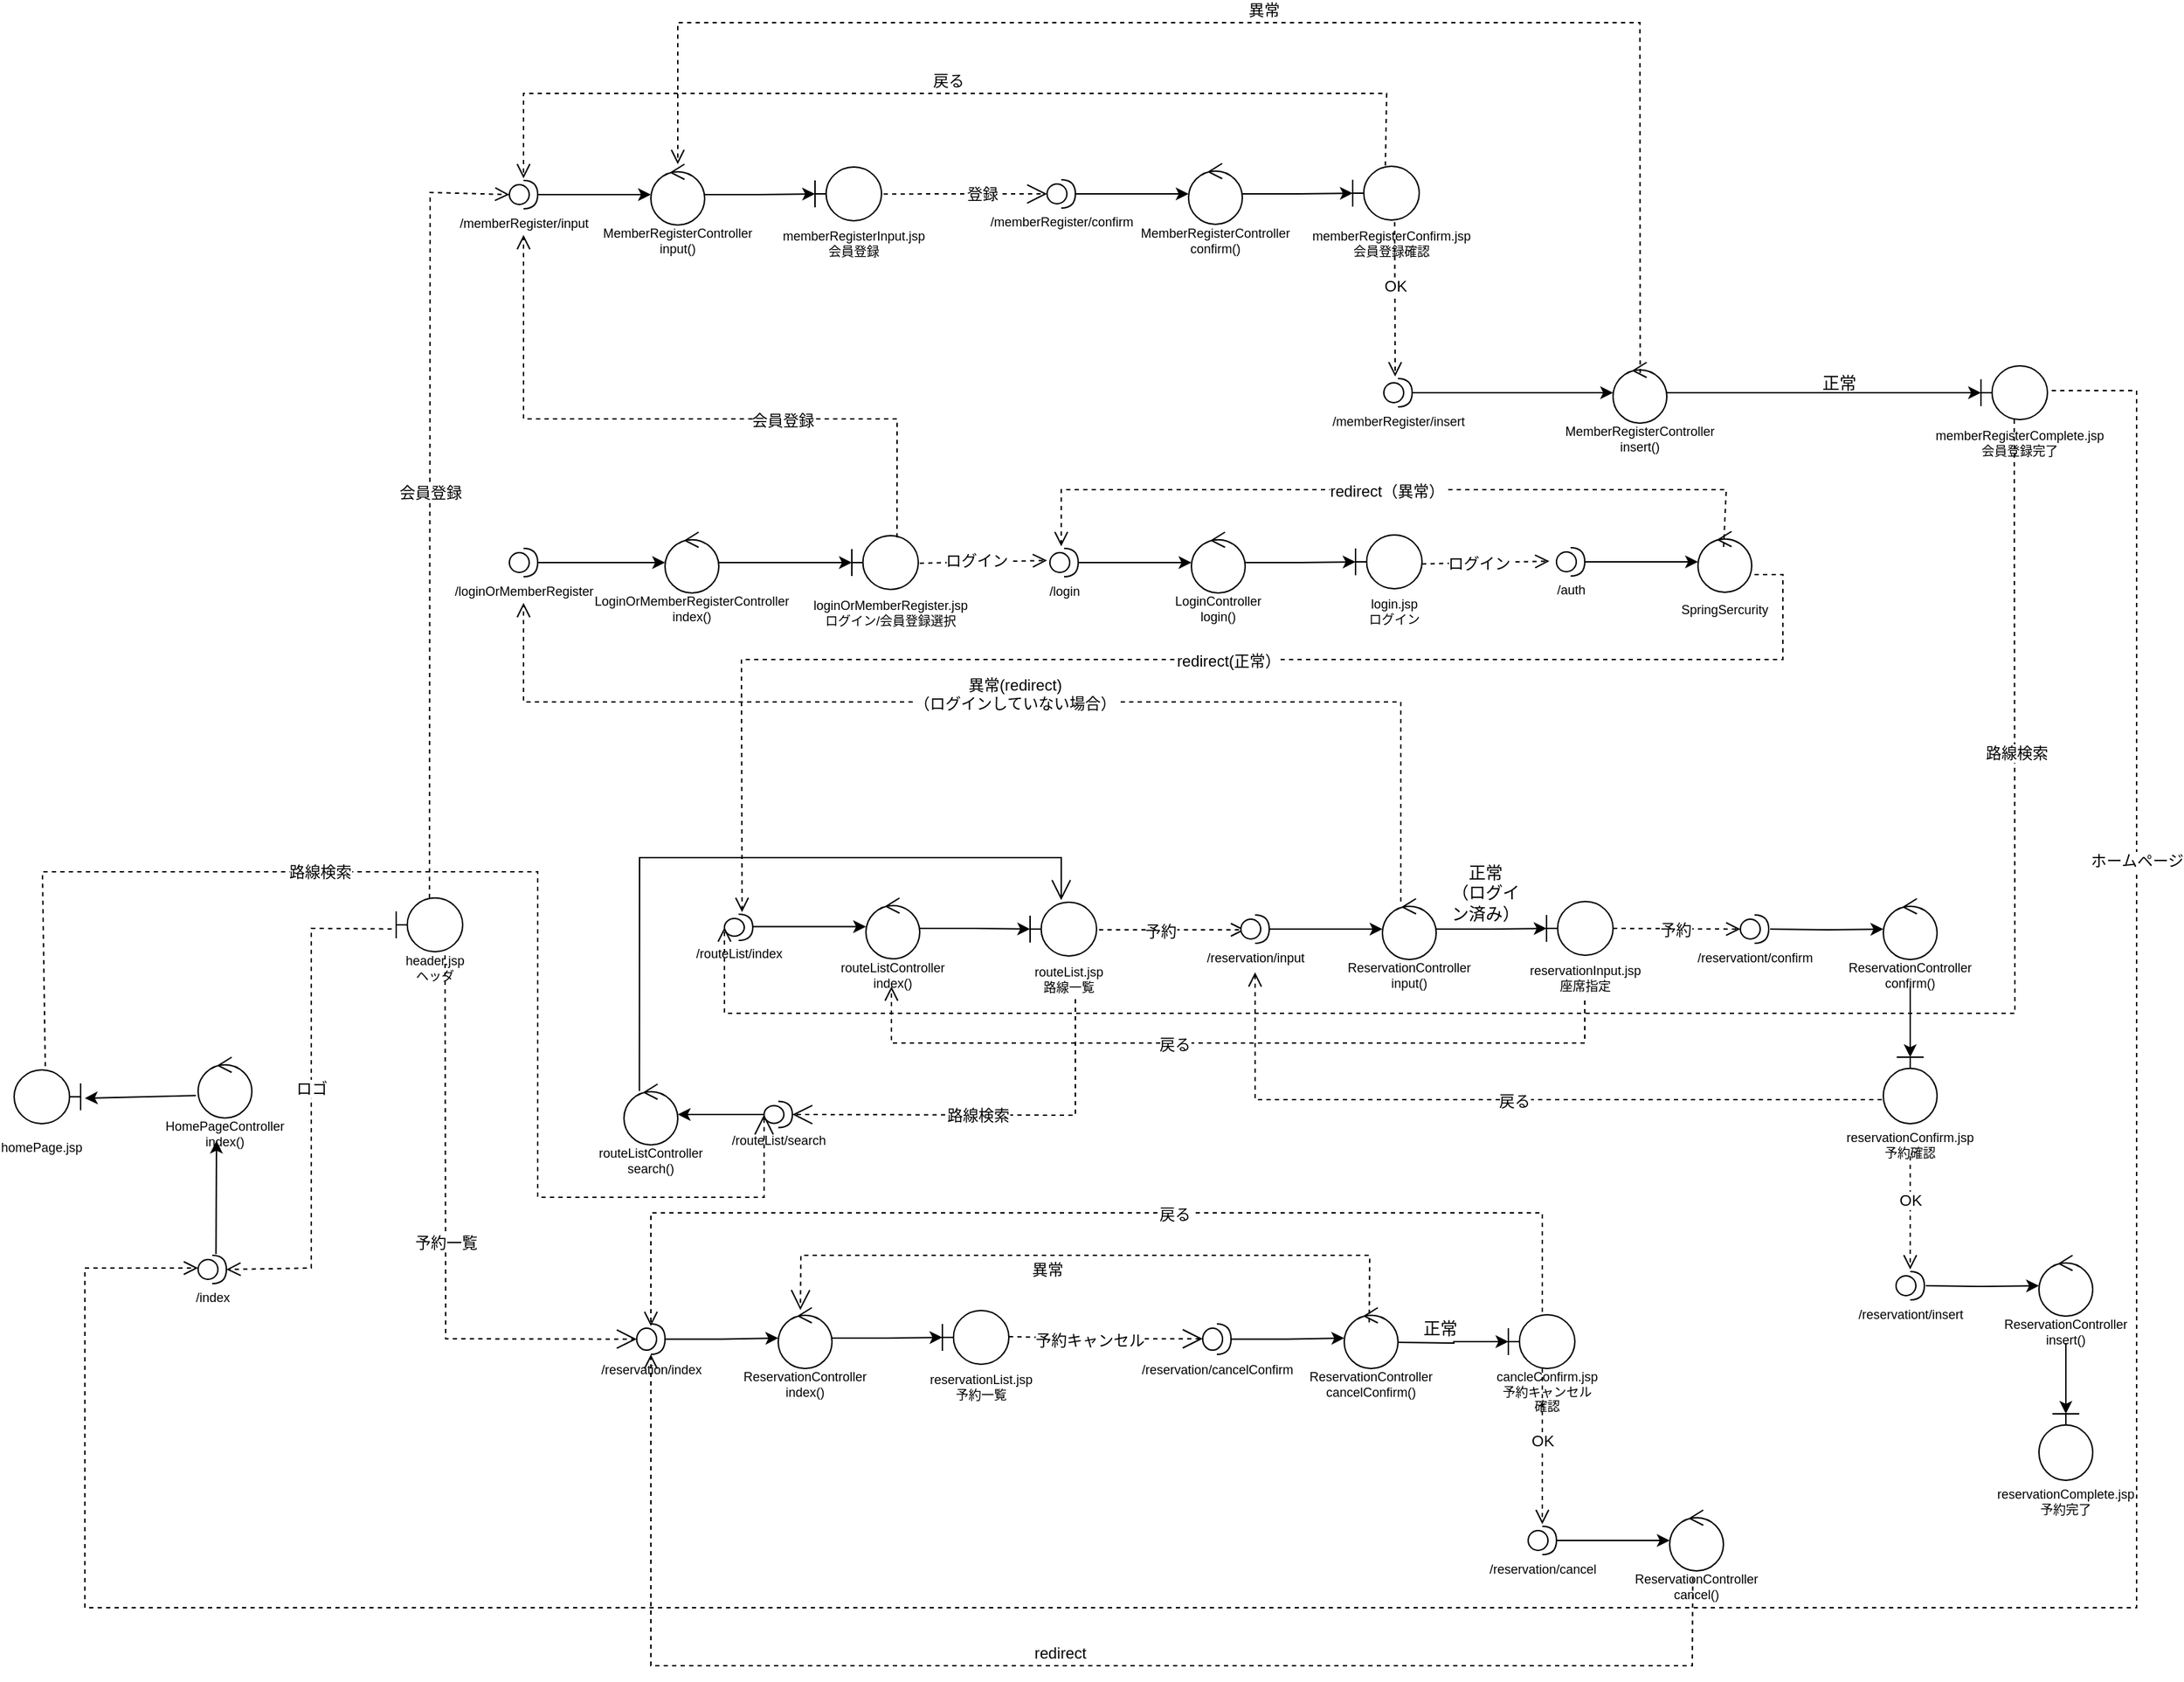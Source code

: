 <mxfile version="20.3.0" type="device"><diagram id="6Cb5IpWvnd3WhdUAS9s1" name="ページ1"><mxGraphModel dx="4401" dy="4238" grid="1" gridSize="10" guides="1" tooltips="1" connect="1" arrows="1" fold="1" page="1" pageScale="1" pageWidth="2339" pageHeight="3300" math="0" shadow="0"><root><mxCell id="0"/><mxCell id="1" parent="0"/><mxCell id="RVvBWPN49YnD_8l-aVt--1" value="/routeList/index" style="shape=providedRequiredInterface;html=1;verticalLabelPosition=bottom;spacingTop=0;fontSize=9;" vertex="1" parent="1"><mxGeometry x="-1788" y="-1850" width="20" height="18.5" as="geometry"/></mxCell><mxCell id="RVvBWPN49YnD_8l-aVt--5" value="" style="edgeStyle=orthogonalEdgeStyle;rounded=0;orthogonalLoop=1;jettySize=auto;html=1;" edge="1" parent="1" source="RVvBWPN49YnD_8l-aVt--2" target="RVvBWPN49YnD_8l-aVt--3"><mxGeometry relative="1" as="geometry"/></mxCell><mxCell id="RVvBWPN49YnD_8l-aVt--2" value="&lt;div&gt;&lt;br&gt;routeListController&lt;/div&gt;&lt;div&gt;index()&lt;/div&gt;" style="ellipse;shape=umlControl;whiteSpace=wrap;html=1;spacingTop=50;fontSize=9;" vertex="1" parent="1"><mxGeometry x="-1688" y="-1861.5" width="38" height="43" as="geometry"/></mxCell><mxCell id="RVvBWPN49YnD_8l-aVt--3" value="&lt;div&gt;&lt;br&gt;routeList.jsp路線&lt;span style=&quot;background-color: initial;&quot;&gt;一覧&lt;/span&gt;&lt;/div&gt;" style="shape=umlBoundary;whiteSpace=wrap;html=1;spacingTop=60;fontSize=9;" vertex="1" parent="1"><mxGeometry x="-1572" y="-1858.5" width="47" height="38" as="geometry"/></mxCell><mxCell id="RVvBWPN49YnD_8l-aVt--11" value="&lt;div&gt;header.jsp&lt;/div&gt;&lt;div&gt;ヘッダ&lt;/div&gt;" style="shape=umlBoundary;whiteSpace=wrap;html=1;spacingTop=60;fontSize=9;" vertex="1" parent="1"><mxGeometry x="-2020" y="-1861.5" width="47" height="38" as="geometry"/></mxCell><mxCell id="RVvBWPN49YnD_8l-aVt--15" value="路線検索" style="endArrow=open;endSize=12;dashed=1;html=1;rounded=0;exitX=0.532;exitY=1.07;exitDx=0;exitDy=0;exitPerimeter=0;entryX=0;entryY=0.5;entryDx=0;entryDy=0;entryPerimeter=0;" edge="1" parent="1" source="RVvBWPN49YnD_8l-aVt--150" target="RVvBWPN49YnD_8l-aVt--154"><mxGeometry x="-0.287" width="160" relative="1" as="geometry"><mxPoint x="-1970" y="-1839" as="sourcePoint"/><mxPoint x="-1920" y="-1660" as="targetPoint"/><Array as="points"><mxPoint x="-2270" y="-1880"/><mxPoint x="-1920" y="-1880"/><mxPoint x="-1920" y="-1839"/><mxPoint x="-1920" y="-1650"/><mxPoint x="-1760" y="-1650"/></Array><mxPoint as="offset"/></mxGeometry></mxCell><mxCell id="RVvBWPN49YnD_8l-aVt--16" value="予約一覧" style="endArrow=open;endSize=12;dashed=1;html=1;rounded=0;entryX=0;entryY=0.5;entryDx=0;entryDy=0;entryPerimeter=0;" edge="1" parent="1" target="RVvBWPN49YnD_8l-aVt--18"><mxGeometry width="160" relative="1" as="geometry"><mxPoint x="-1985.468" y="-1821" as="sourcePoint"/><mxPoint x="-1985" y="-1547" as="targetPoint"/><Array as="points"><mxPoint x="-1985" y="-1550"/></Array></mxGeometry></mxCell><mxCell id="RVvBWPN49YnD_8l-aVt--17" value="" style="edgeStyle=orthogonalEdgeStyle;rounded=0;orthogonalLoop=1;jettySize=auto;html=1;" edge="1" parent="1" source="RVvBWPN49YnD_8l-aVt--18" target="RVvBWPN49YnD_8l-aVt--20"><mxGeometry relative="1" as="geometry"/></mxCell><mxCell id="RVvBWPN49YnD_8l-aVt--18" value="/reservation/index" style="shape=providedRequiredInterface;html=1;verticalLabelPosition=bottom;spacingTop=0;fontSize=9;" vertex="1" parent="1"><mxGeometry x="-1850" y="-1560.5" width="20" height="21.5" as="geometry"/></mxCell><mxCell id="RVvBWPN49YnD_8l-aVt--19" value="" style="edgeStyle=orthogonalEdgeStyle;rounded=0;orthogonalLoop=1;jettySize=auto;html=1;" edge="1" parent="1" source="RVvBWPN49YnD_8l-aVt--20" target="RVvBWPN49YnD_8l-aVt--21"><mxGeometry relative="1" as="geometry"/></mxCell><mxCell id="RVvBWPN49YnD_8l-aVt--20" value="&lt;div&gt;&lt;br&gt;ReservationController&lt;/div&gt;&lt;div&gt;index()&lt;/div&gt;" style="ellipse;shape=umlControl;whiteSpace=wrap;html=1;spacingTop=50;fontSize=9;" vertex="1" parent="1"><mxGeometry x="-1750" y="-1572" width="38" height="43" as="geometry"/></mxCell><mxCell id="RVvBWPN49YnD_8l-aVt--21" value="&lt;div&gt;&lt;br&gt;reservationList.jsp&lt;/div&gt;&lt;div&gt;予約一覧&lt;/div&gt;" style="shape=umlBoundary;whiteSpace=wrap;html=1;spacingTop=60;fontSize=9;" vertex="1" parent="1"><mxGeometry x="-1634" y="-1570" width="47" height="38" as="geometry"/></mxCell><mxCell id="RVvBWPN49YnD_8l-aVt--26" value="予約キャンセル" style="endArrow=open;endSize=12;dashed=1;html=1;rounded=0;" edge="1" parent="1"><mxGeometry x="-0.167" y="-1" width="160" relative="1" as="geometry"><mxPoint x="-1587" y="-1551.5" as="sourcePoint"/><mxPoint x="-1450" y="-1550" as="targetPoint"/><mxPoint as="offset"/><Array as="points"><mxPoint x="-1510" y="-1550"/></Array></mxGeometry></mxCell><mxCell id="RVvBWPN49YnD_8l-aVt--27" value="" style="edgeStyle=orthogonalEdgeStyle;rounded=0;orthogonalLoop=1;jettySize=auto;html=1;" edge="1" parent="1" source="RVvBWPN49YnD_8l-aVt--28" target="RVvBWPN49YnD_8l-aVt--30"><mxGeometry relative="1" as="geometry"/></mxCell><mxCell id="RVvBWPN49YnD_8l-aVt--28" value="/reservation/cancelConfirm" style="shape=providedRequiredInterface;html=1;verticalLabelPosition=bottom;spacingTop=0;fontSize=9;" vertex="1" parent="1"><mxGeometry x="-1450" y="-1560.5" width="20" height="21.5" as="geometry"/></mxCell><mxCell id="RVvBWPN49YnD_8l-aVt--30" value="&lt;div&gt;&lt;br&gt;ReservationController&lt;/div&gt;&lt;div&gt;cancelConfirm()&lt;/div&gt;" style="ellipse;shape=umlControl;whiteSpace=wrap;html=1;spacingTop=50;fontSize=9;" vertex="1" parent="1"><mxGeometry x="-1350" y="-1572" width="38" height="43" as="geometry"/></mxCell><mxCell id="RVvBWPN49YnD_8l-aVt--35" value="" style="edgeStyle=orthogonalEdgeStyle;rounded=0;orthogonalLoop=1;jettySize=auto;html=1;" edge="1" parent="1"><mxGeometry relative="1" as="geometry"><mxPoint x="-1768" y="-1841.25" as="sourcePoint"/><mxPoint x="-1688" y="-1841.25" as="targetPoint"/></mxGeometry></mxCell><mxCell id="RVvBWPN49YnD_8l-aVt--36" value="異常" style="endArrow=open;endSize=12;dashed=1;html=1;rounded=0;exitX=0.465;exitY=0.24;exitDx=0;exitDy=0;exitPerimeter=0;entryX=0.412;entryY=0.039;entryDx=0;entryDy=0;entryPerimeter=0;" edge="1" parent="1" source="RVvBWPN49YnD_8l-aVt--30" target="RVvBWPN49YnD_8l-aVt--20"><mxGeometry x="0.128" y="10" width="160" relative="1" as="geometry"><mxPoint x="-1430" y="-1649" as="sourcePoint"/><mxPoint x="-1260" y="-1648" as="targetPoint"/><mxPoint as="offset"/><Array as="points"><mxPoint x="-1332" y="-1609"/><mxPoint x="-1734" y="-1609"/></Array></mxGeometry></mxCell><mxCell id="RVvBWPN49YnD_8l-aVt--40" value="" style="edgeStyle=orthogonalEdgeStyle;rounded=0;orthogonalLoop=1;jettySize=auto;html=1;" edge="1" parent="1" target="RVvBWPN49YnD_8l-aVt--41"><mxGeometry relative="1" as="geometry"><mxPoint x="-1312" y="-1547.5" as="sourcePoint"/></mxGeometry></mxCell><mxCell id="RVvBWPN49YnD_8l-aVt--41" value="&lt;div&gt;&lt;br&gt;cancleConfirm.jsp&lt;/div&gt;&lt;div&gt;予約キャンセル確認&lt;/div&gt;" style="shape=umlBoundary;whiteSpace=wrap;html=1;spacingTop=60;fontSize=9;" vertex="1" parent="1"><mxGeometry x="-1234" y="-1567" width="47" height="38" as="geometry"/></mxCell><mxCell id="RVvBWPN49YnD_8l-aVt--42" value="正常" style="text;html=1;strokeColor=none;fillColor=none;align=center;verticalAlign=middle;whiteSpace=wrap;rounded=0;" vertex="1" parent="1"><mxGeometry x="-1312" y="-1572" width="60" height="30" as="geometry"/></mxCell><mxCell id="RVvBWPN49YnD_8l-aVt--45" value="戻る" style="html=1;verticalAlign=bottom;endArrow=open;dashed=1;endSize=8;rounded=0;entryX=0.5;entryY=0.07;entryDx=0;entryDy=0;entryPerimeter=0;" edge="1" parent="1" target="RVvBWPN49YnD_8l-aVt--18"><mxGeometry x="-0.154" y="10" relative="1" as="geometry"><mxPoint x="-1210" y="-1569" as="sourcePoint"/><mxPoint x="-1210" y="-1639" as="targetPoint"/><Array as="points"><mxPoint x="-1210" y="-1639"/><mxPoint x="-1840" y="-1639"/></Array><mxPoint as="offset"/></mxGeometry></mxCell><mxCell id="RVvBWPN49YnD_8l-aVt--46" value="OK" style="html=1;verticalAlign=bottom;endArrow=open;dashed=1;endSize=8;rounded=0;" edge="1" parent="1"><mxGeometry x="0.091" relative="1" as="geometry"><mxPoint x="-1210" y="-1529" as="sourcePoint"/><mxPoint x="-1210" y="-1419" as="targetPoint"/><mxPoint as="offset"/></mxGeometry></mxCell><mxCell id="RVvBWPN49YnD_8l-aVt--47" value="" style="edgeStyle=orthogonalEdgeStyle;rounded=0;orthogonalLoop=1;jettySize=auto;html=1;" edge="1" parent="1" source="RVvBWPN49YnD_8l-aVt--48" target="RVvBWPN49YnD_8l-aVt--50"><mxGeometry relative="1" as="geometry"/></mxCell><mxCell id="RVvBWPN49YnD_8l-aVt--48" value="/reservation/cancel" style="shape=providedRequiredInterface;html=1;verticalLabelPosition=bottom;spacingTop=0;fontSize=9;" vertex="1" parent="1"><mxGeometry x="-1220" y="-1417.5" width="20" height="20" as="geometry"/></mxCell><mxCell id="RVvBWPN49YnD_8l-aVt--50" value="&lt;div&gt;&lt;br&gt;ReservationController&lt;/div&gt;&lt;div&gt;cancel()&lt;/div&gt;" style="ellipse;shape=umlControl;whiteSpace=wrap;html=1;spacingTop=50;fontSize=9;" vertex="1" parent="1"><mxGeometry x="-1120" y="-1429" width="38" height="43" as="geometry"/></mxCell><mxCell id="RVvBWPN49YnD_8l-aVt--57" value="redirect" style="html=1;verticalAlign=bottom;endArrow=open;dashed=1;endSize=8;rounded=0;exitX=0.43;exitY=1.116;exitDx=0;exitDy=0;exitPerimeter=0;" edge="1" parent="1" source="RVvBWPN49YnD_8l-aVt--50" target="RVvBWPN49YnD_8l-aVt--18"><mxGeometry relative="1" as="geometry"><mxPoint x="-1100" y="-1359" as="sourcePoint"/><mxPoint x="-1610" y="-1499" as="targetPoint"/><Array as="points"><mxPoint x="-1104" y="-1319"/><mxPoint x="-1610" y="-1319"/><mxPoint x="-1840" y="-1319"/></Array></mxGeometry></mxCell><mxCell id="RVvBWPN49YnD_8l-aVt--58" value="" style="edgeStyle=orthogonalEdgeStyle;rounded=0;orthogonalLoop=1;jettySize=auto;html=1;" edge="1" parent="1" source="RVvBWPN49YnD_8l-aVt--59" target="RVvBWPN49YnD_8l-aVt--61"><mxGeometry relative="1" as="geometry"/></mxCell><mxCell id="RVvBWPN49YnD_8l-aVt--59" value="/memberRegister/input" style="shape=providedRequiredInterface;html=1;verticalLabelPosition=bottom;spacingTop=0;fontSize=9;" vertex="1" parent="1"><mxGeometry x="-1940" y="-2368.5" width="20" height="20" as="geometry"/></mxCell><mxCell id="RVvBWPN49YnD_8l-aVt--60" value="" style="edgeStyle=orthogonalEdgeStyle;rounded=0;orthogonalLoop=1;jettySize=auto;html=1;" edge="1" parent="1" source="RVvBWPN49YnD_8l-aVt--61" target="RVvBWPN49YnD_8l-aVt--62"><mxGeometry relative="1" as="geometry"/></mxCell><mxCell id="RVvBWPN49YnD_8l-aVt--61" value="&lt;div&gt;&lt;br&gt;MemberRegisterController&lt;/div&gt;&lt;div&gt;input()&lt;/div&gt;" style="ellipse;shape=umlControl;whiteSpace=wrap;html=1;spacingTop=50;fontSize=9;" vertex="1" parent="1"><mxGeometry x="-1840" y="-2380" width="38" height="43" as="geometry"/></mxCell><mxCell id="RVvBWPN49YnD_8l-aVt--62" value="&lt;div&gt;&lt;br&gt;memberRegisterInput.jsp&lt;/div&gt;&lt;div&gt;会員登録&lt;/div&gt;" style="shape=umlBoundary;whiteSpace=wrap;html=1;spacingTop=60;fontSize=9;" vertex="1" parent="1"><mxGeometry x="-1724" y="-2378" width="47" height="38" as="geometry"/></mxCell><mxCell id="RVvBWPN49YnD_8l-aVt--63" value="会員登録" style="html=1;verticalAlign=bottom;endArrow=open;dashed=1;endSize=8;rounded=0;entryX=0;entryY=0.5;entryDx=0;entryDy=0;entryPerimeter=0;" edge="1" parent="1" source="RVvBWPN49YnD_8l-aVt--11" target="RVvBWPN49YnD_8l-aVt--59"><mxGeometry relative="1" as="geometry"><mxPoint x="-1520" y="-2250" as="sourcePoint"/><mxPoint x="-1600" y="-2250" as="targetPoint"/><Array as="points"><mxPoint x="-1996" y="-2360"/></Array></mxGeometry></mxCell><mxCell id="RVvBWPN49YnD_8l-aVt--64" value="" style="edgeStyle=orthogonalEdgeStyle;rounded=0;orthogonalLoop=1;jettySize=auto;html=1;" edge="1" parent="1" source="RVvBWPN49YnD_8l-aVt--65" target="RVvBWPN49YnD_8l-aVt--67"><mxGeometry relative="1" as="geometry"/></mxCell><mxCell id="RVvBWPN49YnD_8l-aVt--65" value="/memberRegister/confirm" style="shape=providedRequiredInterface;html=1;verticalLabelPosition=bottom;spacingTop=0;fontSize=9;" vertex="1" parent="1"><mxGeometry x="-1560" y="-2369" width="20" height="20" as="geometry"/></mxCell><mxCell id="RVvBWPN49YnD_8l-aVt--66" value="" style="edgeStyle=orthogonalEdgeStyle;rounded=0;orthogonalLoop=1;jettySize=auto;html=1;" edge="1" parent="1" source="RVvBWPN49YnD_8l-aVt--67" target="RVvBWPN49YnD_8l-aVt--68"><mxGeometry relative="1" as="geometry"/></mxCell><mxCell id="RVvBWPN49YnD_8l-aVt--67" value="&lt;div&gt;&lt;br&gt;MemberRegisterController&lt;/div&gt;&lt;div&gt;confirm()&lt;/div&gt;" style="ellipse;shape=umlControl;whiteSpace=wrap;html=1;spacingTop=50;fontSize=9;" vertex="1" parent="1"><mxGeometry x="-1460" y="-2380.5" width="38" height="43" as="geometry"/></mxCell><mxCell id="RVvBWPN49YnD_8l-aVt--68" value="&lt;div&gt;&lt;br&gt;memberRegisterConfirm.jsp&lt;/div&gt;&lt;div&gt;会員登録確認&lt;/div&gt;" style="shape=umlBoundary;whiteSpace=wrap;html=1;spacingTop=60;fontSize=9;" vertex="1" parent="1"><mxGeometry x="-1344" y="-2378.5" width="47" height="38" as="geometry"/></mxCell><mxCell id="RVvBWPN49YnD_8l-aVt--69" value="登録" style="endArrow=open;endSize=12;dashed=1;html=1;rounded=0;entryX=0;entryY=0.5;entryDx=0;entryDy=0;entryPerimeter=0;" edge="1" parent="1" target="RVvBWPN49YnD_8l-aVt--65"><mxGeometry x="0.2" width="160" relative="1" as="geometry"><mxPoint x="-1675.5" y="-2358.92" as="sourcePoint"/><mxPoint x="-1565.5" y="-2358.92" as="targetPoint"/><mxPoint as="offset"/></mxGeometry></mxCell><mxCell id="RVvBWPN49YnD_8l-aVt--71" value="" style="edgeStyle=orthogonalEdgeStyle;rounded=0;orthogonalLoop=1;jettySize=auto;html=1;" edge="1" parent="1" source="RVvBWPN49YnD_8l-aVt--72" target="RVvBWPN49YnD_8l-aVt--74"><mxGeometry relative="1" as="geometry"/></mxCell><mxCell id="RVvBWPN49YnD_8l-aVt--72" value="/memberRegister/insert" style="shape=providedRequiredInterface;html=1;verticalLabelPosition=bottom;spacingTop=0;fontSize=9;" vertex="1" parent="1"><mxGeometry x="-1322" y="-2228.5" width="20" height="20" as="geometry"/></mxCell><mxCell id="RVvBWPN49YnD_8l-aVt--73" value="" style="edgeStyle=orthogonalEdgeStyle;rounded=0;orthogonalLoop=1;jettySize=auto;html=1;" edge="1" parent="1" source="RVvBWPN49YnD_8l-aVt--74" target="RVvBWPN49YnD_8l-aVt--75"><mxGeometry relative="1" as="geometry"/></mxCell><mxCell id="RVvBWPN49YnD_8l-aVt--74" value="&lt;div&gt;&lt;br&gt;MemberRegisterController&lt;/div&gt;&lt;div&gt;insert()&lt;/div&gt;" style="ellipse;shape=umlControl;whiteSpace=wrap;html=1;spacingTop=50;fontSize=9;" vertex="1" parent="1"><mxGeometry x="-1160" y="-2240" width="38" height="43" as="geometry"/></mxCell><mxCell id="RVvBWPN49YnD_8l-aVt--75" value="&lt;div&gt;&lt;br&gt;memberRegisterComplete.jsp&lt;/div&gt;&lt;div&gt;会員登録完了&lt;/div&gt;" style="shape=umlBoundary;whiteSpace=wrap;html=1;spacingTop=60;fontSize=9;" vertex="1" parent="1"><mxGeometry x="-900" y="-2237.5" width="47" height="38" as="geometry"/></mxCell><mxCell id="RVvBWPN49YnD_8l-aVt--76" value="OK" style="html=1;verticalAlign=bottom;endArrow=open;dashed=1;endSize=8;rounded=0;exitX=0.631;exitY=1.038;exitDx=0;exitDy=0;exitPerimeter=0;" edge="1" parent="1" source="RVvBWPN49YnD_8l-aVt--68"><mxGeometry relative="1" as="geometry"><mxPoint x="-1310" y="-2310" as="sourcePoint"/><mxPoint x="-1314" y="-2230" as="targetPoint"/></mxGeometry></mxCell><mxCell id="RVvBWPN49YnD_8l-aVt--79" value="戻る" style="html=1;verticalAlign=bottom;endArrow=open;dashed=1;endSize=8;rounded=0;exitX=0.491;exitY=-0.014;exitDx=0;exitDy=0;exitPerimeter=0;" edge="1" parent="1" source="RVvBWPN49YnD_8l-aVt--68"><mxGeometry relative="1" as="geometry"><mxPoint x="-1440" y="-2250" as="sourcePoint"/><mxPoint x="-1930" y="-2370" as="targetPoint"/><Array as="points"><mxPoint x="-1320" y="-2430"/><mxPoint x="-1930" y="-2430"/></Array></mxGeometry></mxCell><mxCell id="RVvBWPN49YnD_8l-aVt--80" value="正常" style="text;html=1;strokeColor=none;fillColor=none;align=center;verticalAlign=middle;whiteSpace=wrap;rounded=0;" vertex="1" parent="1"><mxGeometry x="-1030" y="-2240" width="60" height="30" as="geometry"/></mxCell><mxCell id="RVvBWPN49YnD_8l-aVt--81" value="異常" style="html=1;verticalAlign=bottom;endArrow=open;dashed=1;endSize=8;rounded=0;exitX=0.505;exitY=0.177;exitDx=0;exitDy=0;exitPerimeter=0;" edge="1" parent="1" source="RVvBWPN49YnD_8l-aVt--74" target="RVvBWPN49YnD_8l-aVt--61"><mxGeometry relative="1" as="geometry"><mxPoint x="-1440" y="-2150" as="sourcePoint"/><mxPoint x="-1930" y="-2370" as="targetPoint"/><Array as="points"><mxPoint x="-1141" y="-2480"/><mxPoint x="-1821" y="-2480"/></Array></mxGeometry></mxCell><mxCell id="RVvBWPN49YnD_8l-aVt--82" value="路線検索" style="html=1;verticalAlign=bottom;endArrow=open;dashed=1;endSize=8;rounded=0;entryX=0;entryY=0.5;entryDx=0;entryDy=0;entryPerimeter=0;" edge="1" parent="1" source="RVvBWPN49YnD_8l-aVt--75" target="RVvBWPN49YnD_8l-aVt--1"><mxGeometry x="-0.648" y="1" relative="1" as="geometry"><mxPoint x="-1082" y="-2170" as="sourcePoint"/><mxPoint x="-1510" y="-1890" as="targetPoint"/><Array as="points"><mxPoint x="-876" y="-1780"/><mxPoint x="-1788" y="-1780"/></Array><mxPoint as="offset"/></mxGeometry></mxCell><mxCell id="RVvBWPN49YnD_8l-aVt--83" value="ホームページ" style="html=1;verticalAlign=bottom;endArrow=open;dashed=1;endSize=8;rounded=0;" edge="1" parent="1"><mxGeometry x="-0.702" relative="1" as="geometry"><mxPoint x="-850" y="-2220" as="sourcePoint"/><mxPoint x="-2160" y="-1600" as="targetPoint"/><Array as="points"><mxPoint x="-790" y="-2220"/><mxPoint x="-790" y="-1360"/><mxPoint x="-2240" y="-1360"/><mxPoint x="-2240" y="-1600"/></Array><mxPoint as="offset"/></mxGeometry></mxCell><mxCell id="RVvBWPN49YnD_8l-aVt--85" value="予約" style="html=1;verticalAlign=bottom;endArrow=open;dashed=1;endSize=8;rounded=0;exitX=1.036;exitY=0.513;exitDx=0;exitDy=0;exitPerimeter=0;" edge="1" parent="1" source="RVvBWPN49YnD_8l-aVt--3"><mxGeometry x="-0.162" y="-10" relative="1" as="geometry"><mxPoint x="-1500" y="-1949" as="sourcePoint"/><mxPoint x="-1420" y="-1839" as="targetPoint"/><mxPoint as="offset"/></mxGeometry></mxCell><mxCell id="RVvBWPN49YnD_8l-aVt--86" value="" style="edgeStyle=orthogonalEdgeStyle;rounded=0;orthogonalLoop=1;jettySize=auto;html=1;" edge="1" parent="1" source="RVvBWPN49YnD_8l-aVt--87" target="RVvBWPN49YnD_8l-aVt--89"><mxGeometry relative="1" as="geometry"/></mxCell><mxCell id="RVvBWPN49YnD_8l-aVt--87" value="/reservation/input" style="shape=providedRequiredInterface;html=1;verticalLabelPosition=bottom;spacingTop=0;fontSize=9;" vertex="1" parent="1"><mxGeometry x="-1423" y="-1849.5" width="20" height="20" as="geometry"/></mxCell><mxCell id="RVvBWPN49YnD_8l-aVt--88" value="" style="edgeStyle=orthogonalEdgeStyle;rounded=0;orthogonalLoop=1;jettySize=auto;html=1;" edge="1" parent="1" source="RVvBWPN49YnD_8l-aVt--89" target="RVvBWPN49YnD_8l-aVt--90"><mxGeometry relative="1" as="geometry"/></mxCell><mxCell id="RVvBWPN49YnD_8l-aVt--89" value="&lt;div&gt;&lt;br&gt;ReservationController&lt;/div&gt;&lt;div&gt;input()&lt;/div&gt;" style="ellipse;shape=umlControl;whiteSpace=wrap;html=1;spacingTop=50;fontSize=9;" vertex="1" parent="1"><mxGeometry x="-1323" y="-1861" width="38" height="43" as="geometry"/></mxCell><mxCell id="RVvBWPN49YnD_8l-aVt--90" value="&lt;div&gt;&lt;br&gt;reservationInput.jsp&lt;/div&gt;&lt;div&gt;座席指定&lt;/div&gt;" style="shape=umlBoundary;whiteSpace=wrap;html=1;spacingTop=60;fontSize=9;" vertex="1" parent="1"><mxGeometry x="-1207" y="-1859" width="47" height="38" as="geometry"/></mxCell><mxCell id="RVvBWPN49YnD_8l-aVt--91" value="正常&lt;br&gt;（ログイン済み）" style="text;html=1;strokeColor=none;fillColor=none;align=center;verticalAlign=middle;whiteSpace=wrap;rounded=0;" vertex="1" parent="1"><mxGeometry x="-1280" y="-1880" width="60" height="30" as="geometry"/></mxCell><mxCell id="RVvBWPN49YnD_8l-aVt--92" value="戻る" style="html=1;verticalAlign=bottom;endArrow=open;dashed=1;endSize=8;rounded=0;" edge="1" parent="1"><mxGeometry x="0.143" y="10" relative="1" as="geometry"><mxPoint x="-1180" y="-1789" as="sourcePoint"/><mxPoint x="-1670" y="-1799" as="targetPoint"/><Array as="points"><mxPoint x="-1180" y="-1759"/><mxPoint x="-1670" y="-1759"/></Array><mxPoint as="offset"/></mxGeometry></mxCell><mxCell id="RVvBWPN49YnD_8l-aVt--93" value="予約" style="html=1;verticalAlign=bottom;endArrow=open;dashed=1;endSize=8;rounded=0;entryX=0;entryY=0.5;entryDx=0;entryDy=0;entryPerimeter=0;" edge="1" parent="1" target="RVvBWPN49YnD_8l-aVt--94"><mxGeometry y="-10" relative="1" as="geometry"><mxPoint x="-1160" y="-1840" as="sourcePoint"/><mxPoint x="-1020" y="-1837.75" as="targetPoint"/><mxPoint x="-1" as="offset"/></mxGeometry></mxCell><mxCell id="RVvBWPN49YnD_8l-aVt--94" value="/reservationt/confirm" style="shape=providedRequiredInterface;html=1;verticalLabelPosition=bottom;spacingTop=0;fontSize=9;" vertex="1" parent="1"><mxGeometry x="-1070" y="-1849.5" width="20" height="20" as="geometry"/></mxCell><mxCell id="RVvBWPN49YnD_8l-aVt--100" value="" style="edgeStyle=orthogonalEdgeStyle;rounded=0;orthogonalLoop=1;jettySize=auto;html=1;" edge="1" parent="1" target="RVvBWPN49YnD_8l-aVt--101"><mxGeometry relative="1" as="geometry"><mxPoint x="-1049" y="-1839.5" as="sourcePoint"/></mxGeometry></mxCell><mxCell id="RVvBWPN49YnD_8l-aVt--101" value="&lt;div&gt;&lt;br&gt;ReservationController&lt;/div&gt;&lt;div&gt;confirm()&lt;/div&gt;" style="ellipse;shape=umlControl;whiteSpace=wrap;html=1;spacingTop=50;fontSize=9;" vertex="1" parent="1"><mxGeometry x="-969" y="-1861" width="38" height="43" as="geometry"/></mxCell><mxCell id="RVvBWPN49YnD_8l-aVt--106" value="" style="endArrow=classic;html=1;rounded=0;" edge="1" parent="1"><mxGeometry width="50" height="50" relative="1" as="geometry"><mxPoint x="-950" y="-1799" as="sourcePoint"/><mxPoint x="-950" y="-1749" as="targetPoint"/></mxGeometry></mxCell><mxCell id="RVvBWPN49YnD_8l-aVt--107" value="&lt;div&gt;&lt;br&gt;reservationConfirm.jsp&lt;/div&gt;&lt;div&gt;予約確認&lt;/div&gt;" style="shape=umlBoundary;whiteSpace=wrap;html=1;spacingTop=60;fontSize=9;direction=south;" vertex="1" parent="1"><mxGeometry x="-969" y="-1749" width="38" height="47" as="geometry"/></mxCell><mxCell id="RVvBWPN49YnD_8l-aVt--108" value="戻る" style="html=1;verticalAlign=bottom;endArrow=open;dashed=1;endSize=8;rounded=0;" edge="1" parent="1"><mxGeometry x="-0.024" y="10" relative="1" as="geometry"><mxPoint x="-970" y="-1719" as="sourcePoint"/><mxPoint x="-1413" y="-1809" as="targetPoint"/><Array as="points"><mxPoint x="-1413" y="-1719"/></Array><mxPoint as="offset"/></mxGeometry></mxCell><mxCell id="RVvBWPN49YnD_8l-aVt--109" value="OK" style="html=1;verticalAlign=bottom;endArrow=open;dashed=1;endSize=8;rounded=0;" edge="1" parent="1"><mxGeometry relative="1" as="geometry"><mxPoint x="-950" y="-1679" as="sourcePoint"/><mxPoint x="-950" y="-1599" as="targetPoint"/></mxGeometry></mxCell><mxCell id="RVvBWPN49YnD_8l-aVt--112" value="/reservationt/insert" style="shape=providedRequiredInterface;html=1;verticalLabelPosition=bottom;spacingTop=0;fontSize=9;" vertex="1" parent="1"><mxGeometry x="-960" y="-1597.5" width="20" height="20" as="geometry"/></mxCell><mxCell id="RVvBWPN49YnD_8l-aVt--113" value="" style="edgeStyle=orthogonalEdgeStyle;rounded=0;orthogonalLoop=1;jettySize=auto;html=1;" edge="1" parent="1" target="RVvBWPN49YnD_8l-aVt--114"><mxGeometry relative="1" as="geometry"><mxPoint x="-939" y="-1587.5" as="sourcePoint"/></mxGeometry></mxCell><mxCell id="RVvBWPN49YnD_8l-aVt--114" value="&lt;div&gt;&lt;br&gt;ReservationController&lt;/div&gt;&lt;div&gt;insert()&lt;/div&gt;" style="ellipse;shape=umlControl;whiteSpace=wrap;html=1;spacingTop=50;fontSize=9;" vertex="1" parent="1"><mxGeometry x="-859" y="-1609" width="38" height="43" as="geometry"/></mxCell><mxCell id="RVvBWPN49YnD_8l-aVt--115" value="" style="endArrow=classic;html=1;rounded=0;" edge="1" parent="1"><mxGeometry width="50" height="50" relative="1" as="geometry"><mxPoint x="-840" y="-1547" as="sourcePoint"/><mxPoint x="-840" y="-1497" as="targetPoint"/></mxGeometry></mxCell><mxCell id="RVvBWPN49YnD_8l-aVt--116" value="&lt;div&gt;&lt;br&gt;reservationComplete.jsp&lt;/div&gt;&lt;div&gt;予約完了&lt;/div&gt;" style="shape=umlBoundary;whiteSpace=wrap;html=1;spacingTop=60;fontSize=9;direction=south;" vertex="1" parent="1"><mxGeometry x="-859" y="-1497" width="38" height="47" as="geometry"/></mxCell><mxCell id="RVvBWPN49YnD_8l-aVt--122" value="異常(redirect)&lt;br&gt;（ログインしていない場合）" style="html=1;verticalAlign=bottom;endArrow=open;dashed=1;endSize=8;rounded=0;exitX=0.342;exitY=0.047;exitDx=0;exitDy=0;exitPerimeter=0;" edge="1" parent="1" source="RVvBWPN49YnD_8l-aVt--89"><mxGeometry y="10" relative="1" as="geometry"><mxPoint x="-1260" y="-1910" as="sourcePoint"/><mxPoint x="-1930" y="-2070" as="targetPoint"/><Array as="points"><mxPoint x="-1310" y="-2000"/><mxPoint x="-1930" y="-2000"/></Array><mxPoint x="1" as="offset"/></mxGeometry></mxCell><mxCell id="RVvBWPN49YnD_8l-aVt--124" value="" style="edgeStyle=orthogonalEdgeStyle;rounded=0;orthogonalLoop=1;jettySize=auto;html=1;" edge="1" parent="1" source="RVvBWPN49YnD_8l-aVt--125" target="RVvBWPN49YnD_8l-aVt--127"><mxGeometry relative="1" as="geometry"/></mxCell><mxCell id="RVvBWPN49YnD_8l-aVt--125" value="/loginOrMemberRegister" style="shape=providedRequiredInterface;html=1;verticalLabelPosition=bottom;spacingTop=0;fontSize=9;" vertex="1" parent="1"><mxGeometry x="-1940" y="-2108.5" width="20" height="20" as="geometry"/></mxCell><mxCell id="RVvBWPN49YnD_8l-aVt--126" value="" style="edgeStyle=orthogonalEdgeStyle;rounded=0;orthogonalLoop=1;jettySize=auto;html=1;" edge="1" parent="1" source="RVvBWPN49YnD_8l-aVt--127" target="RVvBWPN49YnD_8l-aVt--128"><mxGeometry relative="1" as="geometry"/></mxCell><mxCell id="RVvBWPN49YnD_8l-aVt--127" value="&lt;div&gt;&lt;br&gt;LoginOrMemberRegister&lt;span style=&quot;background-color: initial;&quot;&gt;Controller&lt;/span&gt;&lt;/div&gt;&lt;div&gt;index()&lt;/div&gt;" style="ellipse;shape=umlControl;whiteSpace=wrap;html=1;spacingTop=50;fontSize=9;" vertex="1" parent="1"><mxGeometry x="-1830" y="-2120" width="38" height="43" as="geometry"/></mxCell><mxCell id="RVvBWPN49YnD_8l-aVt--128" value="&lt;div&gt;&lt;br&gt;loginOrMemberRegister.jsp&lt;/div&gt;&lt;div&gt;ログイン/会員登録選択&lt;/div&gt;" style="shape=umlBoundary;whiteSpace=wrap;html=1;spacingTop=60;fontSize=9;" vertex="1" parent="1"><mxGeometry x="-1698" y="-2117.5" width="47" height="38" as="geometry"/></mxCell><mxCell id="RVvBWPN49YnD_8l-aVt--129" value="会員登録" style="html=1;verticalAlign=bottom;endArrow=open;dashed=1;endSize=8;rounded=0;exitX=0.679;exitY=0.034;exitDx=0;exitDy=0;exitPerimeter=0;" edge="1" parent="1" source="RVvBWPN49YnD_8l-aVt--128"><mxGeometry x="-0.309" y="10" relative="1" as="geometry"><mxPoint x="-1810" y="-2170" as="sourcePoint"/><mxPoint x="-1930" y="-2330" as="targetPoint"/><Array as="points"><mxPoint x="-1666" y="-2200"/><mxPoint x="-1930" y="-2200"/></Array><mxPoint as="offset"/></mxGeometry></mxCell><mxCell id="RVvBWPN49YnD_8l-aVt--130" value="ログイン" style="html=1;verticalAlign=bottom;endArrow=open;dashed=1;endSize=8;rounded=0;" edge="1" parent="1"><mxGeometry x="-0.111" y="-8" relative="1" as="geometry"><mxPoint x="-1650" y="-2098" as="sourcePoint"/><mxPoint x="-1560" y="-2100" as="targetPoint"/><mxPoint as="offset"/></mxGeometry></mxCell><mxCell id="RVvBWPN49YnD_8l-aVt--131" value="" style="edgeStyle=orthogonalEdgeStyle;rounded=0;orthogonalLoop=1;jettySize=auto;html=1;" edge="1" parent="1" source="RVvBWPN49YnD_8l-aVt--132" target="RVvBWPN49YnD_8l-aVt--134"><mxGeometry relative="1" as="geometry"/></mxCell><mxCell id="RVvBWPN49YnD_8l-aVt--132" value="/login" style="shape=providedRequiredInterface;html=1;verticalLabelPosition=bottom;spacingTop=0;fontSize=9;" vertex="1" parent="1"><mxGeometry x="-1558" y="-2108.5" width="20" height="20" as="geometry"/></mxCell><mxCell id="RVvBWPN49YnD_8l-aVt--133" value="" style="edgeStyle=orthogonalEdgeStyle;rounded=0;orthogonalLoop=1;jettySize=auto;html=1;" edge="1" parent="1" source="RVvBWPN49YnD_8l-aVt--134" target="RVvBWPN49YnD_8l-aVt--135"><mxGeometry relative="1" as="geometry"/></mxCell><mxCell id="RVvBWPN49YnD_8l-aVt--134" value="&lt;div&gt;&lt;br&gt;LoginController&lt;/div&gt;&lt;div&gt;login()&lt;/div&gt;" style="ellipse;shape=umlControl;whiteSpace=wrap;html=1;spacingTop=50;fontSize=9;" vertex="1" parent="1"><mxGeometry x="-1458" y="-2120" width="38" height="43" as="geometry"/></mxCell><mxCell id="RVvBWPN49YnD_8l-aVt--135" value="&lt;div&gt;&lt;br&gt;login.jsp&lt;/div&gt;&lt;div&gt;ログイン&lt;/div&gt;" style="shape=umlBoundary;whiteSpace=wrap;html=1;spacingTop=60;fontSize=9;" vertex="1" parent="1"><mxGeometry x="-1342" y="-2118" width="47" height="38" as="geometry"/></mxCell><mxCell id="RVvBWPN49YnD_8l-aVt--137" value="ログイン" style="html=1;verticalAlign=bottom;endArrow=open;dashed=1;endSize=8;rounded=0;" edge="1" parent="1"><mxGeometry x="-0.116" y="-9" relative="1" as="geometry"><mxPoint x="-1295" y="-2097.5" as="sourcePoint"/><mxPoint x="-1205" y="-2099.5" as="targetPoint"/><mxPoint as="offset"/></mxGeometry></mxCell><mxCell id="RVvBWPN49YnD_8l-aVt--140" value="" style="edgeStyle=orthogonalEdgeStyle;rounded=0;orthogonalLoop=1;jettySize=auto;html=1;" edge="1" parent="1" source="RVvBWPN49YnD_8l-aVt--141" target="RVvBWPN49YnD_8l-aVt--142"><mxGeometry relative="1" as="geometry"/></mxCell><mxCell id="RVvBWPN49YnD_8l-aVt--141" value="/auth" style="shape=providedRequiredInterface;html=1;verticalLabelPosition=bottom;spacingTop=0;fontSize=9;" vertex="1" parent="1"><mxGeometry x="-1200" y="-2109" width="20" height="20" as="geometry"/></mxCell><mxCell id="RVvBWPN49YnD_8l-aVt--142" value="&lt;br&gt;SpringSercurity" style="ellipse;shape=umlControl;whiteSpace=wrap;html=1;spacingTop=50;fontSize=9;" vertex="1" parent="1"><mxGeometry x="-1100" y="-2120.5" width="38" height="43" as="geometry"/></mxCell><mxCell id="RVvBWPN49YnD_8l-aVt--144" value="redirect（異常）" style="html=1;verticalAlign=bottom;endArrow=open;dashed=1;endSize=8;rounded=0;exitX=0.477;exitY=0.255;exitDx=0;exitDy=0;exitPerimeter=0;" edge="1" parent="1" source="RVvBWPN49YnD_8l-aVt--142"><mxGeometry x="0.019" y="10" relative="1" as="geometry"><mxPoint x="-1230" y="-2150" as="sourcePoint"/><mxPoint x="-1550" y="-2110" as="targetPoint"/><Array as="points"><mxPoint x="-1080" y="-2150"/><mxPoint x="-1550" y="-2150"/></Array><mxPoint as="offset"/></mxGeometry></mxCell><mxCell id="RVvBWPN49YnD_8l-aVt--145" value="redirect(正常）" style="html=1;verticalAlign=bottom;endArrow=open;dashed=1;endSize=8;rounded=0;exitX=1.053;exitY=0.709;exitDx=0;exitDy=0;exitPerimeter=0;entryX=0.622;entryY=-0.084;entryDx=0;entryDy=0;entryPerimeter=0;" edge="1" parent="1" source="RVvBWPN49YnD_8l-aVt--142" target="RVvBWPN49YnD_8l-aVt--1"><mxGeometry x="-0.051" y="10" relative="1" as="geometry"><mxPoint x="-1450" y="-1980" as="sourcePoint"/><mxPoint x="-1530" y="-1980" as="targetPoint"/><Array as="points"><mxPoint x="-1040" y="-2090"/><mxPoint x="-1040" y="-2030"/><mxPoint x="-1776" y="-2030"/></Array><mxPoint as="offset"/></mxGeometry></mxCell><mxCell id="RVvBWPN49YnD_8l-aVt--146" value="/index" style="shape=providedRequiredInterface;html=1;verticalLabelPosition=bottom;spacingTop=0;fontSize=9;" vertex="1" parent="1"><mxGeometry x="-2160" y="-1609" width="20" height="20" as="geometry"/></mxCell><mxCell id="RVvBWPN49YnD_8l-aVt--148" value="" style="endArrow=classic;html=1;rounded=0;exitX=0.633;exitY=-0.044;exitDx=0;exitDy=0;exitPerimeter=0;" edge="1" parent="1" source="RVvBWPN49YnD_8l-aVt--146"><mxGeometry width="50" height="50" relative="1" as="geometry"><mxPoint x="-2140" y="-1720" as="sourcePoint"/><mxPoint x="-2147" y="-1690" as="targetPoint"/></mxGeometry></mxCell><mxCell id="RVvBWPN49YnD_8l-aVt--149" value="&lt;div&gt;&lt;br&gt;&lt;span style=&quot;background-color: initial;&quot;&gt;HomePageController&lt;/span&gt;&lt;/div&gt;&lt;div&gt;index()&lt;/div&gt;" style="ellipse;shape=umlControl;whiteSpace=wrap;html=1;spacingTop=50;fontSize=9;" vertex="1" parent="1"><mxGeometry x="-2160" y="-1749" width="38" height="43" as="geometry"/></mxCell><mxCell id="RVvBWPN49YnD_8l-aVt--150" value="&lt;div&gt;&lt;br&gt;homePage.jsp&lt;/div&gt;" style="shape=umlBoundary;whiteSpace=wrap;html=1;spacingTop=60;fontSize=9;direction=west;" vertex="1" parent="1"><mxGeometry x="-2290" y="-1740" width="47" height="38" as="geometry"/></mxCell><mxCell id="RVvBWPN49YnD_8l-aVt--151" value="" style="endArrow=classic;html=1;rounded=0;exitX=-0.041;exitY=0.63;exitDx=0;exitDy=0;exitPerimeter=0;" edge="1" parent="1" source="RVvBWPN49YnD_8l-aVt--149"><mxGeometry width="50" height="50" relative="1" as="geometry"><mxPoint x="-1910" y="-1730" as="sourcePoint"/><mxPoint x="-2240" y="-1720" as="targetPoint"/></mxGeometry></mxCell><mxCell id="RVvBWPN49YnD_8l-aVt--152" value="ロゴ" style="html=1;verticalAlign=bottom;endArrow=open;dashed=1;endSize=8;rounded=0;entryX=1;entryY=0.5;entryDx=0;entryDy=0;entryPerimeter=0;exitX=-0.067;exitY=0.575;exitDx=0;exitDy=0;exitPerimeter=0;" edge="1" parent="1" source="RVvBWPN49YnD_8l-aVt--11" target="RVvBWPN49YnD_8l-aVt--146"><mxGeometry relative="1" as="geometry"><mxPoint x="-1920" y="-1640" as="sourcePoint"/><mxPoint x="-2000" y="-1640" as="targetPoint"/><Array as="points"><mxPoint x="-2080" y="-1840"/><mxPoint x="-2080" y="-1600"/></Array></mxGeometry></mxCell><mxCell id="RVvBWPN49YnD_8l-aVt--153" value="路線検索" style="endArrow=open;endSize=12;dashed=1;html=1;rounded=0;entryX=1;entryY=0.5;entryDx=0;entryDy=0;entryPerimeter=0;" edge="1" parent="1" target="RVvBWPN49YnD_8l-aVt--154"><mxGeometry x="0.07" width="160" relative="1" as="geometry"><mxPoint x="-1540" y="-1790" as="sourcePoint"/><mxPoint x="-1740" y="-1690" as="targetPoint"/><Array as="points"><mxPoint x="-1540" y="-1708"/></Array><mxPoint as="offset"/></mxGeometry></mxCell><mxCell id="RVvBWPN49YnD_8l-aVt--156" value="" style="edgeStyle=orthogonalEdgeStyle;rounded=0;orthogonalLoop=1;jettySize=auto;html=1;" edge="1" parent="1" source="RVvBWPN49YnD_8l-aVt--154" target="RVvBWPN49YnD_8l-aVt--155"><mxGeometry relative="1" as="geometry"/></mxCell><mxCell id="RVvBWPN49YnD_8l-aVt--154" value="/routeList/search" style="shape=providedRequiredInterface;html=1;verticalLabelPosition=bottom;spacingTop=0;fontSize=9;" vertex="1" parent="1"><mxGeometry x="-1760" y="-1717.75" width="20" height="18.5" as="geometry"/></mxCell><mxCell id="RVvBWPN49YnD_8l-aVt--155" value="&lt;div&gt;&lt;br&gt;routeListController&lt;/div&gt;&lt;div&gt;search()&lt;/div&gt;" style="ellipse;shape=umlControl;whiteSpace=wrap;html=1;spacingTop=50;fontSize=9;" vertex="1" parent="1"><mxGeometry x="-1859" y="-1730" width="38" height="43" as="geometry"/></mxCell><mxCell id="RVvBWPN49YnD_8l-aVt--159" value="" style="endArrow=open;endFill=1;endSize=12;html=1;rounded=0;entryX=0.468;entryY=-0.039;entryDx=0;entryDy=0;entryPerimeter=0;exitX=0.286;exitY=0.114;exitDx=0;exitDy=0;exitPerimeter=0;" edge="1" parent="1" source="RVvBWPN49YnD_8l-aVt--155" target="RVvBWPN49YnD_8l-aVt--3"><mxGeometry width="160" relative="1" as="geometry"><mxPoint x="-2000" y="-1730" as="sourcePoint"/><mxPoint x="-1840" y="-1730" as="targetPoint"/><Array as="points"><mxPoint x="-1848" y="-1890"/><mxPoint x="-1550" y="-1890"/></Array></mxGeometry></mxCell></root></mxGraphModel></diagram></mxfile>